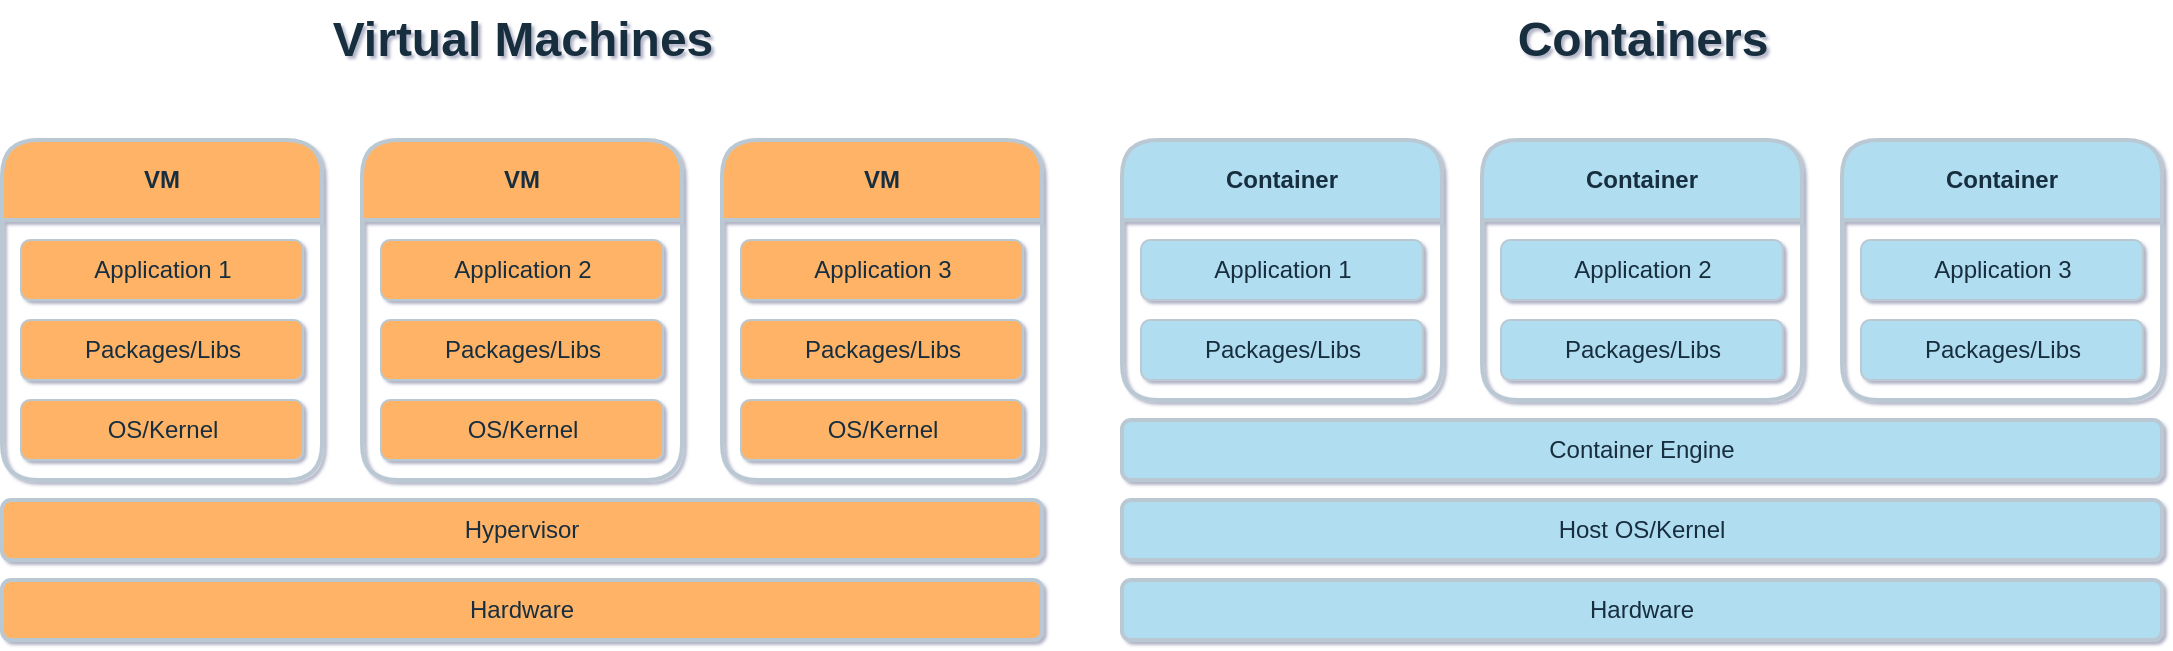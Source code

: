 <mxfile version="24.2.3" type="github">
  <diagram name="Page-1" id="NEoU70wVajL5JJv38msS">
    <mxGraphModel dx="1405" dy="801" grid="1" gridSize="10" guides="1" tooltips="1" connect="1" arrows="1" fold="1" page="0" pageScale="1" pageWidth="2380" pageHeight="3107" math="0" shadow="1">
      <root>
        <mxCell id="0" />
        <mxCell id="1" parent="0" />
        <mxCell id="mblLa4lRtX7iv2Hx7u9U-1" value="Container Engine" style="rounded=1;whiteSpace=wrap;html=1;strokeWidth=2;swimlaneLine=1;shadow=0;labelBackgroundColor=none;fillColor=#B1DDF0;strokeColor=#BAC8D3;fontColor=#182E3E;autosize=0;" vertex="1" parent="1">
          <mxGeometry x="840" y="360" width="520" height="30" as="geometry" />
        </mxCell>
        <mxCell id="mblLa4lRtX7iv2Hx7u9U-10" value="VM" style="swimlane;whiteSpace=wrap;html=1;startSize=40;swimlaneFillColor=none;strokeWidth=2;rounded=1;swimlaneLine=1;shadow=0;labelBackgroundColor=none;fillColor=#FFB366;strokeColor=#BAC8D3;fontColor=#182E3E;autosize=0;" vertex="1" parent="1">
          <mxGeometry x="280" y="220" width="160" height="170" as="geometry" />
        </mxCell>
        <mxCell id="mblLa4lRtX7iv2Hx7u9U-3" value="Application 1" style="rounded=1;whiteSpace=wrap;html=1;swimlaneLine=1;shadow=0;labelBackgroundColor=none;fillColor=#FFB366;strokeColor=#BAC8D3;fontColor=#182E3E;autosize=0;" vertex="1" parent="mblLa4lRtX7iv2Hx7u9U-10">
          <mxGeometry x="9.5" y="50" width="141" height="30" as="geometry" />
        </mxCell>
        <mxCell id="mblLa4lRtX7iv2Hx7u9U-6" value="Packages/Libs" style="rounded=1;whiteSpace=wrap;html=1;swimlaneLine=1;shadow=0;labelBackgroundColor=none;fillColor=#FFB366;strokeColor=#BAC8D3;fontColor=#182E3E;autosize=0;" vertex="1" parent="mblLa4lRtX7iv2Hx7u9U-10">
          <mxGeometry x="9.5" y="90" width="141" height="30" as="geometry" />
        </mxCell>
        <mxCell id="mblLa4lRtX7iv2Hx7u9U-9" value="OS/Kernel" style="rounded=1;whiteSpace=wrap;html=1;swimlaneLine=1;shadow=0;labelBackgroundColor=none;fillColor=#FFB366;strokeColor=#BAC8D3;fontColor=#182E3E;autosize=0;" vertex="1" parent="mblLa4lRtX7iv2Hx7u9U-10">
          <mxGeometry x="9.5" y="130" width="141" height="30" as="geometry" />
        </mxCell>
        <mxCell id="mblLa4lRtX7iv2Hx7u9U-20" value="Container" style="swimlane;whiteSpace=wrap;html=1;startSize=40;strokeWidth=2;rounded=1;swimlaneLine=1;shadow=0;labelBackgroundColor=none;fillColor=#B1DDF0;strokeColor=#BAC8D3;fontColor=#182E3E;autosize=0;" vertex="1" parent="1">
          <mxGeometry x="840" y="220" width="160" height="130" as="geometry" />
        </mxCell>
        <mxCell id="mblLa4lRtX7iv2Hx7u9U-21" value="Application 1" style="rounded=1;whiteSpace=wrap;html=1;swimlaneLine=1;shadow=0;labelBackgroundColor=none;fillColor=#B1DDF0;strokeColor=#BAC8D3;fontColor=#182E3E;autosize=0;" vertex="1" parent="mblLa4lRtX7iv2Hx7u9U-20">
          <mxGeometry x="9.5" y="50" width="141" height="30" as="geometry" />
        </mxCell>
        <mxCell id="mblLa4lRtX7iv2Hx7u9U-22" value="Packages/Libs" style="rounded=1;whiteSpace=wrap;html=1;swimlaneLine=1;shadow=0;labelBackgroundColor=none;fillColor=#B1DDF0;strokeColor=#BAC8D3;fontColor=#182E3E;autosize=0;" vertex="1" parent="mblLa4lRtX7iv2Hx7u9U-20">
          <mxGeometry x="9.5" y="90" width="141" height="30" as="geometry" />
        </mxCell>
        <mxCell id="mblLa4lRtX7iv2Hx7u9U-31" value="Host OS/Kernel" style="rounded=1;whiteSpace=wrap;html=1;strokeWidth=2;swimlaneLine=1;shadow=0;labelBackgroundColor=none;fillColor=#B1DDF0;strokeColor=#BAC8D3;fontColor=#182E3E;autosize=0;" vertex="1" parent="1">
          <mxGeometry x="840" y="400" width="520" height="30" as="geometry" />
        </mxCell>
        <mxCell id="mblLa4lRtX7iv2Hx7u9U-32" value="Hardware" style="rounded=1;whiteSpace=wrap;html=1;strokeWidth=2;swimlaneLine=1;shadow=0;labelBackgroundColor=none;fillColor=#FFB366;strokeColor=#BAC8D3;fontColor=#182E3E;autosize=0;" vertex="1" parent="1">
          <mxGeometry x="280" y="440" width="520" height="30" as="geometry" />
        </mxCell>
        <mxCell id="mblLa4lRtX7iv2Hx7u9U-33" value="Hardware" style="rounded=1;whiteSpace=wrap;html=1;strokeWidth=2;swimlaneLine=1;shadow=0;labelBackgroundColor=none;fillColor=#B1DDF0;strokeColor=#BAC8D3;fontColor=#182E3E;autosize=0;" vertex="1" parent="1">
          <mxGeometry x="840" y="440" width="520" height="30" as="geometry" />
        </mxCell>
        <mxCell id="mblLa4lRtX7iv2Hx7u9U-34" value="Hypervisor" style="rounded=1;whiteSpace=wrap;html=1;strokeWidth=2;swimlaneLine=1;shadow=0;labelBackgroundColor=none;fillColor=#FFB366;strokeColor=#BAC8D3;fontColor=#182E3E;autosize=0;" vertex="1" parent="1">
          <mxGeometry x="280" y="400" width="520" height="30" as="geometry" />
        </mxCell>
        <mxCell id="mblLa4lRtX7iv2Hx7u9U-35" value="VM" style="swimlane;whiteSpace=wrap;html=1;startSize=40;swimlaneFillColor=none;strokeWidth=2;rounded=1;swimlaneLine=1;shadow=0;labelBackgroundColor=none;fillColor=#FFB366;strokeColor=#BAC8D3;fontColor=#182E3E;autosize=0;" vertex="1" parent="1">
          <mxGeometry x="640" y="220" width="160" height="170" as="geometry" />
        </mxCell>
        <mxCell id="mblLa4lRtX7iv2Hx7u9U-36" value="Application 3" style="rounded=1;whiteSpace=wrap;html=1;swimlaneLine=1;shadow=0;labelBackgroundColor=none;fillColor=#FFB366;strokeColor=#BAC8D3;fontColor=#182E3E;autosize=0;" vertex="1" parent="mblLa4lRtX7iv2Hx7u9U-35">
          <mxGeometry x="9.5" y="50" width="141" height="30" as="geometry" />
        </mxCell>
        <mxCell id="mblLa4lRtX7iv2Hx7u9U-37" value="Packages/Libs" style="rounded=1;whiteSpace=wrap;html=1;swimlaneLine=1;shadow=0;labelBackgroundColor=none;fillColor=#FFB366;strokeColor=#BAC8D3;fontColor=#182E3E;autosize=0;" vertex="1" parent="mblLa4lRtX7iv2Hx7u9U-35">
          <mxGeometry x="9.5" y="90" width="141" height="30" as="geometry" />
        </mxCell>
        <mxCell id="mblLa4lRtX7iv2Hx7u9U-38" value="OS/Kernel" style="rounded=1;whiteSpace=wrap;html=1;swimlaneLine=1;shadow=0;labelBackgroundColor=none;fillColor=#FFB366;strokeColor=#BAC8D3;fontColor=#182E3E;autosize=0;" vertex="1" parent="mblLa4lRtX7iv2Hx7u9U-35">
          <mxGeometry x="9.5" y="130" width="141" height="30" as="geometry" />
        </mxCell>
        <mxCell id="mblLa4lRtX7iv2Hx7u9U-39" value="VM" style="swimlane;whiteSpace=wrap;html=1;startSize=40;swimlaneFillColor=none;strokeWidth=2;rounded=1;swimlaneLine=1;shadow=0;labelBackgroundColor=none;fillColor=#FFB366;strokeColor=#BAC8D3;fontColor=#182E3E;autosize=0;" vertex="1" parent="1">
          <mxGeometry x="460" y="220" width="160" height="170" as="geometry" />
        </mxCell>
        <mxCell id="mblLa4lRtX7iv2Hx7u9U-40" value="Application 2" style="rounded=1;whiteSpace=wrap;html=1;swimlaneLine=1;shadow=0;labelBackgroundColor=none;fillColor=#FFB366;strokeColor=#BAC8D3;fontColor=#182E3E;autosize=0;" vertex="1" parent="mblLa4lRtX7iv2Hx7u9U-39">
          <mxGeometry x="9.5" y="50" width="141" height="30" as="geometry" />
        </mxCell>
        <mxCell id="mblLa4lRtX7iv2Hx7u9U-41" value="Packages/Libs" style="rounded=1;whiteSpace=wrap;html=1;swimlaneLine=1;shadow=0;labelBackgroundColor=none;fillColor=#FFB366;strokeColor=#BAC8D3;fontColor=#182E3E;autosize=0;" vertex="1" parent="mblLa4lRtX7iv2Hx7u9U-39">
          <mxGeometry x="9.5" y="90" width="141" height="30" as="geometry" />
        </mxCell>
        <mxCell id="mblLa4lRtX7iv2Hx7u9U-42" value="OS/Kernel" style="rounded=1;whiteSpace=wrap;html=1;swimlaneLine=1;shadow=0;labelBackgroundColor=none;fillColor=#FFB366;strokeColor=#BAC8D3;fontColor=#182E3E;autosize=0;" vertex="1" parent="mblLa4lRtX7iv2Hx7u9U-39">
          <mxGeometry x="9.5" y="130" width="141" height="30" as="geometry" />
        </mxCell>
        <mxCell id="mblLa4lRtX7iv2Hx7u9U-44" value="Container" style="swimlane;whiteSpace=wrap;html=1;startSize=40;strokeWidth=2;rounded=1;swimlaneLine=1;shadow=0;labelBackgroundColor=none;fillColor=#B1DDF0;strokeColor=#BAC8D3;fontColor=#182E3E;autosize=0;" vertex="1" parent="1">
          <mxGeometry x="1020" y="220" width="160" height="130" as="geometry" />
        </mxCell>
        <mxCell id="mblLa4lRtX7iv2Hx7u9U-45" value="Application 2" style="rounded=1;whiteSpace=wrap;html=1;swimlaneLine=1;shadow=0;labelBackgroundColor=none;fillColor=#B1DDF0;strokeColor=#BAC8D3;fontColor=#182E3E;autosize=0;" vertex="1" parent="mblLa4lRtX7iv2Hx7u9U-44">
          <mxGeometry x="9.5" y="50" width="141" height="30" as="geometry" />
        </mxCell>
        <mxCell id="mblLa4lRtX7iv2Hx7u9U-46" value="Packages/Libs" style="rounded=1;whiteSpace=wrap;html=1;swimlaneLine=1;shadow=0;labelBackgroundColor=none;fillColor=#B1DDF0;strokeColor=#BAC8D3;fontColor=#182E3E;autosize=0;" vertex="1" parent="mblLa4lRtX7iv2Hx7u9U-44">
          <mxGeometry x="9.5" y="90" width="141" height="30" as="geometry" />
        </mxCell>
        <mxCell id="mblLa4lRtX7iv2Hx7u9U-47" value="Container" style="swimlane;whiteSpace=wrap;html=1;startSize=40;strokeWidth=2;rounded=1;swimlaneLine=1;shadow=0;labelBackgroundColor=none;fillColor=#B1DDF0;strokeColor=#BAC8D3;fontColor=#182E3E;autosize=0;" vertex="1" parent="1">
          <mxGeometry x="1200" y="220" width="160" height="130" as="geometry" />
        </mxCell>
        <mxCell id="mblLa4lRtX7iv2Hx7u9U-48" value="Application 3" style="rounded=1;whiteSpace=wrap;html=1;swimlaneLine=1;shadow=0;labelBackgroundColor=none;fillColor=#B1DDF0;strokeColor=#BAC8D3;fontColor=#182E3E;autosize=0;" vertex="1" parent="mblLa4lRtX7iv2Hx7u9U-47">
          <mxGeometry x="9.5" y="50" width="141" height="30" as="geometry" />
        </mxCell>
        <mxCell id="mblLa4lRtX7iv2Hx7u9U-49" value="Packages/Libs" style="rounded=1;whiteSpace=wrap;html=1;swimlaneLine=1;shadow=0;labelBackgroundColor=none;fillColor=#B1DDF0;strokeColor=#BAC8D3;fontColor=#182E3E;autosize=0;" vertex="1" parent="mblLa4lRtX7iv2Hx7u9U-47">
          <mxGeometry x="9.5" y="90" width="141" height="30" as="geometry" />
        </mxCell>
        <mxCell id="mblLa4lRtX7iv2Hx7u9U-52" value="Virtual Machines" style="text;strokeColor=none;fillColor=none;html=1;fontSize=24;fontStyle=1;verticalAlign=middle;align=center;fontColor=#182E3E;autosize=0;" vertex="1" parent="1">
          <mxGeometry x="425" y="150" width="230" height="40" as="geometry" />
        </mxCell>
        <mxCell id="mblLa4lRtX7iv2Hx7u9U-53" value="Containers" style="text;strokeColor=none;fillColor=none;html=1;fontSize=24;fontStyle=1;verticalAlign=middle;align=center;fontColor=#182E3E;autosize=0;" vertex="1" parent="1">
          <mxGeometry x="985" y="150" width="230" height="40" as="geometry" />
        </mxCell>
      </root>
    </mxGraphModel>
  </diagram>
</mxfile>
